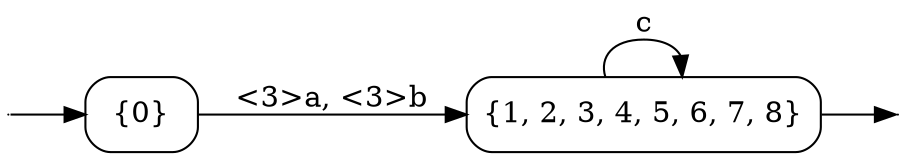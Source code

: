 digraph
{
  vcsn_context = "lal_char(+abc)_z"
  rankdir = LR
  {
    node [shape = point, width = 0]
    I0
    F1
  }
  {
    node [shape = circle]
    0 [label = "{0}", shape = box, style = rounded]
    1 [label = "{1, 2, 3, 4, 5, 6, 7, 8}", shape = box, style = rounded]
  }
  I0 -> 0
  0 -> 1 [label = "<3>a, <3>b"]
  1 -> F1
  1 -> 1 [label = "c"]
}
